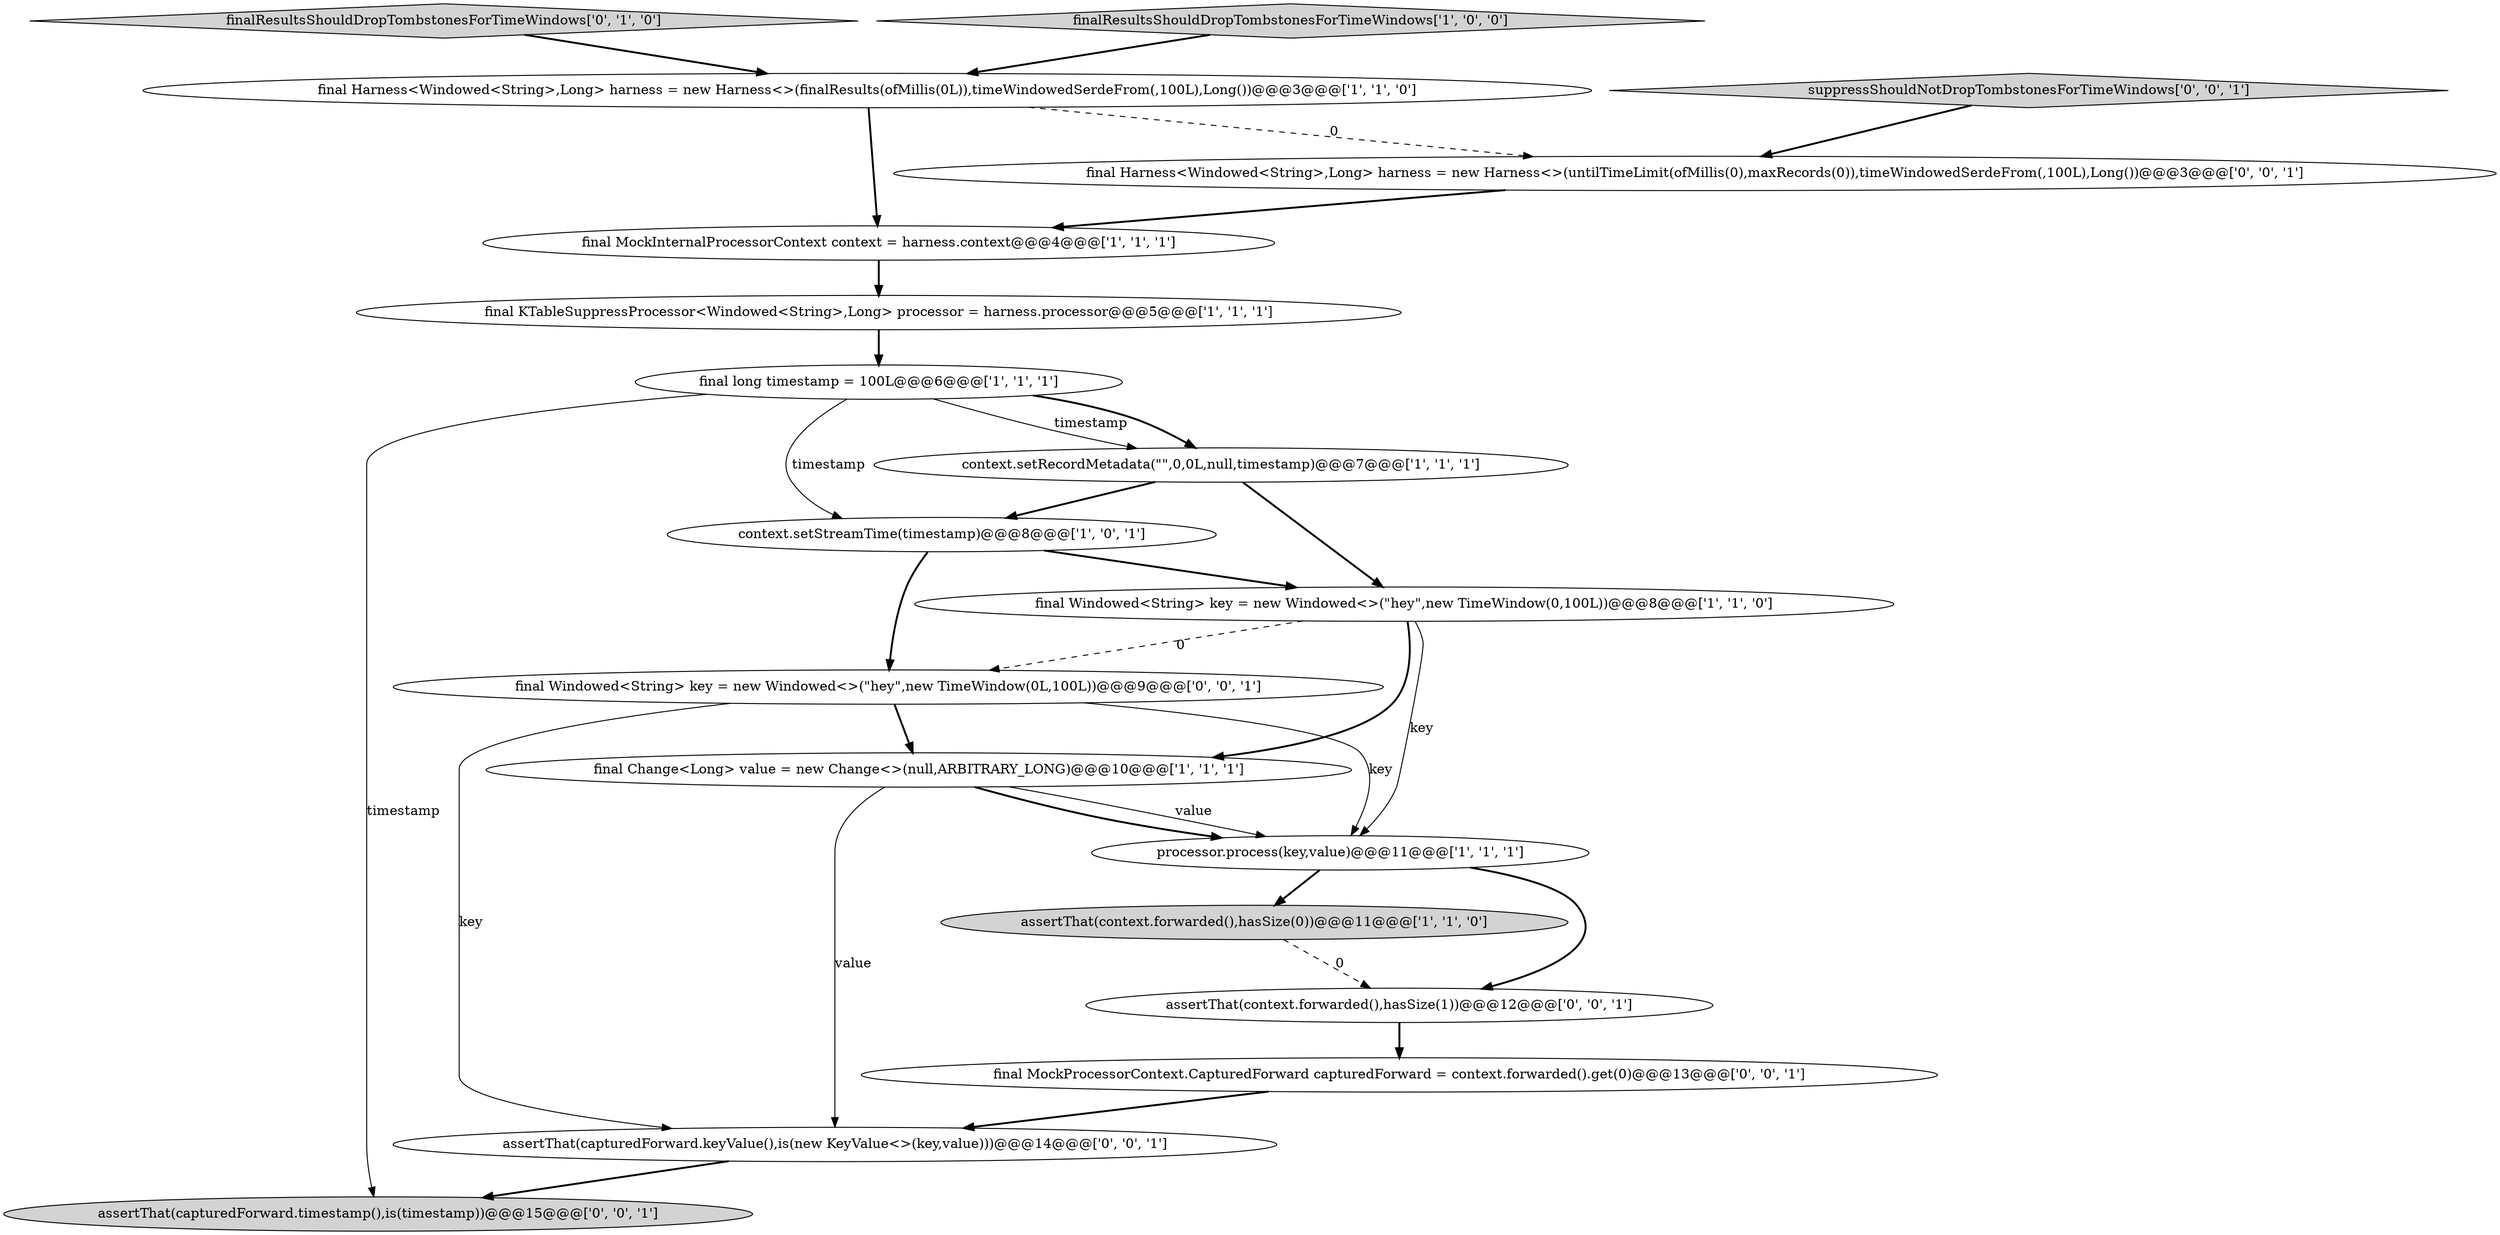 digraph {
9 [style = filled, label = "final Change<Long> value = new Change<>(null,ARBITRARY_LONG)@@@10@@@['1', '1', '1']", fillcolor = white, shape = ellipse image = "AAA0AAABBB1BBB"];
0 [style = filled, label = "final long timestamp = 100L@@@6@@@['1', '1', '1']", fillcolor = white, shape = ellipse image = "AAA0AAABBB1BBB"];
1 [style = filled, label = "assertThat(context.forwarded(),hasSize(0))@@@11@@@['1', '1', '0']", fillcolor = lightgray, shape = ellipse image = "AAA0AAABBB1BBB"];
11 [style = filled, label = "finalResultsShouldDropTombstonesForTimeWindows['0', '1', '0']", fillcolor = lightgray, shape = diamond image = "AAA0AAABBB2BBB"];
15 [style = filled, label = "assertThat(capturedForward.timestamp(),is(timestamp))@@@15@@@['0', '0', '1']", fillcolor = lightgray, shape = ellipse image = "AAA0AAABBB3BBB"];
18 [style = filled, label = "final Windowed<String> key = new Windowed<>(\"hey\",new TimeWindow(0L,100L))@@@9@@@['0', '0', '1']", fillcolor = white, shape = ellipse image = "AAA0AAABBB3BBB"];
16 [style = filled, label = "suppressShouldNotDropTombstonesForTimeWindows['0', '0', '1']", fillcolor = lightgray, shape = diamond image = "AAA0AAABBB3BBB"];
10 [style = filled, label = "context.setRecordMetadata(\"\",0,0L,null,timestamp)@@@7@@@['1', '1', '1']", fillcolor = white, shape = ellipse image = "AAA0AAABBB1BBB"];
5 [style = filled, label = "context.setStreamTime(timestamp)@@@8@@@['1', '0', '1']", fillcolor = white, shape = ellipse image = "AAA0AAABBB1BBB"];
2 [style = filled, label = "finalResultsShouldDropTombstonesForTimeWindows['1', '0', '0']", fillcolor = lightgray, shape = diamond image = "AAA0AAABBB1BBB"];
4 [style = filled, label = "final Harness<Windowed<String>,Long> harness = new Harness<>(finalResults(ofMillis(0L)),timeWindowedSerdeFrom(,100L),Long())@@@3@@@['1', '1', '0']", fillcolor = white, shape = ellipse image = "AAA0AAABBB1BBB"];
12 [style = filled, label = "assertThat(context.forwarded(),hasSize(1))@@@12@@@['0', '0', '1']", fillcolor = white, shape = ellipse image = "AAA0AAABBB3BBB"];
8 [style = filled, label = "processor.process(key,value)@@@11@@@['1', '1', '1']", fillcolor = white, shape = ellipse image = "AAA0AAABBB1BBB"];
14 [style = filled, label = "final MockProcessorContext.CapturedForward capturedForward = context.forwarded().get(0)@@@13@@@['0', '0', '1']", fillcolor = white, shape = ellipse image = "AAA0AAABBB3BBB"];
17 [style = filled, label = "final Harness<Windowed<String>,Long> harness = new Harness<>(untilTimeLimit(ofMillis(0),maxRecords(0)),timeWindowedSerdeFrom(,100L),Long())@@@3@@@['0', '0', '1']", fillcolor = white, shape = ellipse image = "AAA0AAABBB3BBB"];
13 [style = filled, label = "assertThat(capturedForward.keyValue(),is(new KeyValue<>(key,value)))@@@14@@@['0', '0', '1']", fillcolor = white, shape = ellipse image = "AAA0AAABBB3BBB"];
6 [style = filled, label = "final KTableSuppressProcessor<Windowed<String>,Long> processor = harness.processor@@@5@@@['1', '1', '1']", fillcolor = white, shape = ellipse image = "AAA0AAABBB1BBB"];
7 [style = filled, label = "final Windowed<String> key = new Windowed<>(\"hey\",new TimeWindow(0,100L))@@@8@@@['1', '1', '0']", fillcolor = white, shape = ellipse image = "AAA0AAABBB1BBB"];
3 [style = filled, label = "final MockInternalProcessorContext context = harness.context@@@4@@@['1', '1', '1']", fillcolor = white, shape = ellipse image = "AAA0AAABBB1BBB"];
4->3 [style = bold, label=""];
0->15 [style = solid, label="timestamp"];
7->18 [style = dashed, label="0"];
4->17 [style = dashed, label="0"];
18->13 [style = solid, label="key"];
11->4 [style = bold, label=""];
9->8 [style = solid, label="value"];
0->10 [style = solid, label="timestamp"];
18->8 [style = solid, label="key"];
3->6 [style = bold, label=""];
6->0 [style = bold, label=""];
5->18 [style = bold, label=""];
16->17 [style = bold, label=""];
9->8 [style = bold, label=""];
2->4 [style = bold, label=""];
10->7 [style = bold, label=""];
0->5 [style = solid, label="timestamp"];
7->9 [style = bold, label=""];
8->1 [style = bold, label=""];
7->8 [style = solid, label="key"];
1->12 [style = dashed, label="0"];
0->10 [style = bold, label=""];
10->5 [style = bold, label=""];
12->14 [style = bold, label=""];
18->9 [style = bold, label=""];
17->3 [style = bold, label=""];
5->7 [style = bold, label=""];
13->15 [style = bold, label=""];
9->13 [style = solid, label="value"];
14->13 [style = bold, label=""];
8->12 [style = bold, label=""];
}
